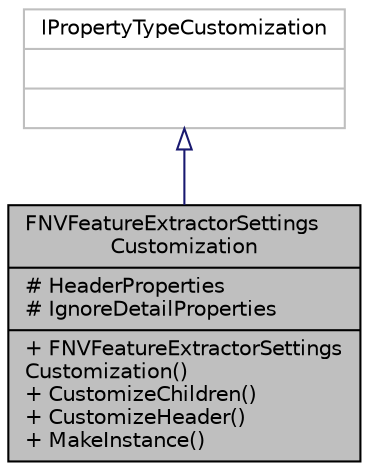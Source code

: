 digraph "FNVFeatureExtractorSettingsCustomization"
{
  edge [fontname="Helvetica",fontsize="10",labelfontname="Helvetica",labelfontsize="10"];
  node [fontname="Helvetica",fontsize="10",shape=record];
  Node1 [label="{FNVFeatureExtractorSettings\lCustomization\n|# HeaderProperties\l# IgnoreDetailProperties\l|+ FNVFeatureExtractorSettings\lCustomization()\l+ CustomizeChildren()\l+ CustomizeHeader()\l+ MakeInstance()\l}",height=0.2,width=0.4,color="black", fillcolor="grey75", style="filled", fontcolor="black"];
  Node2 -> Node1 [dir="back",color="midnightblue",fontsize="10",style="solid",arrowtail="onormal",fontname="Helvetica"];
  Node2 [label="{IPropertyTypeCustomization\n||}",height=0.2,width=0.4,color="grey75", fillcolor="white", style="filled"];
}
